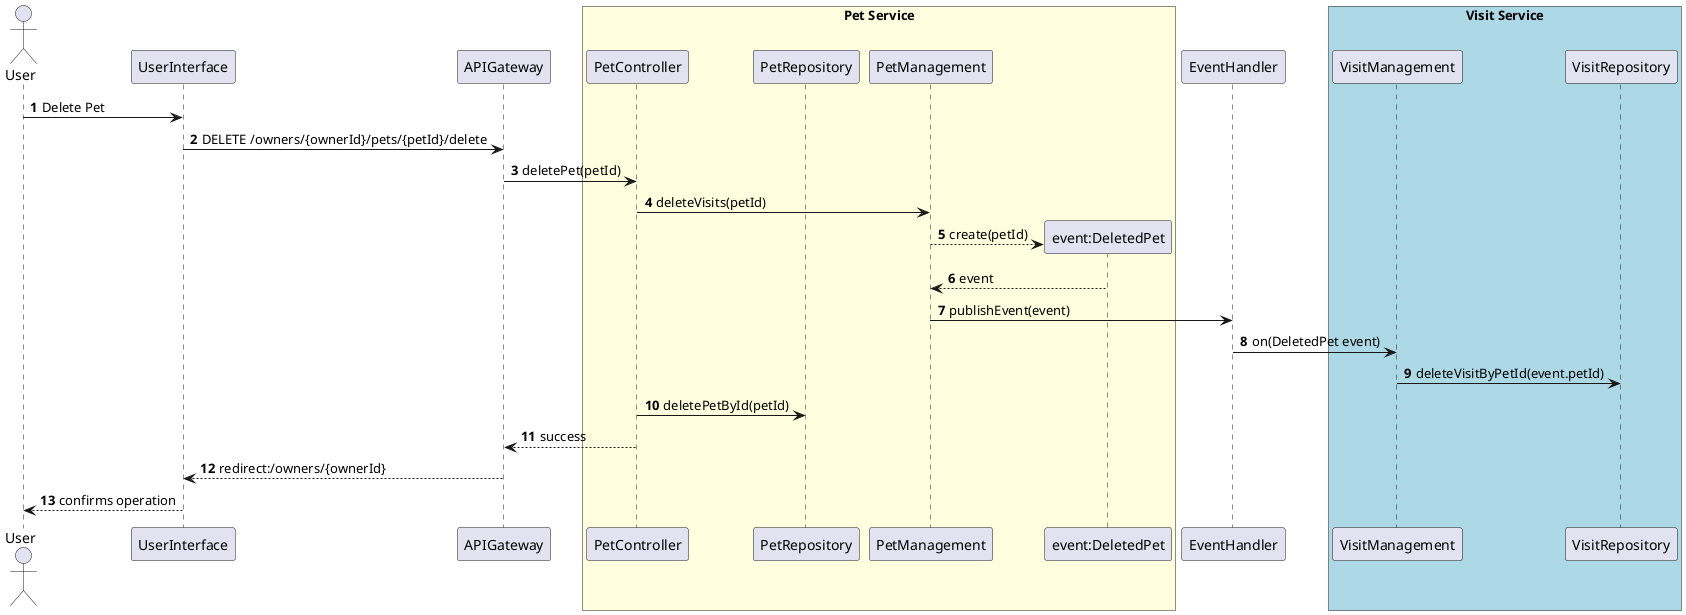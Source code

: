 @startuml
'https://plantuml.com/sequence-diagram

autonumber

actor User
participant UserInterface
participant APIGateway

box "Pet Service" #lightyellow
    participant PetController
    participant PetRepository
    participant PetManagement
    participant "event:DeletedPet"
end box

participant EventHandler

box "Visit Service" #lightblue
    participant VisitManagement
    participant VisitRepository
end box

User -> UserInterface: Delete Pet
UserInterface -> APIGateway : DELETE /owners/{ownerId}/pets/{petId}/delete
APIGateway -> PetController: deletePet(petId)

PetController -> PetManagement: deleteVisits(petId)
PetManagement --> "event:DeletedPet" **: create(petId)
"event:DeletedPet" --> PetManagement: event
PetManagement -> EventHandler: publishEvent(event)

EventHandler -> VisitManagement: on(DeletedPet event)
VisitManagement -> VisitRepository: deleteVisitByPetId(event.petId)

PetController -> PetRepository: deletePetById(petId)
PetController --> APIGateway: success
APIGateway --> UserInterface: redirect:/owners/{ownerId}
UserInterface --> User: confirms operation
@enduml

